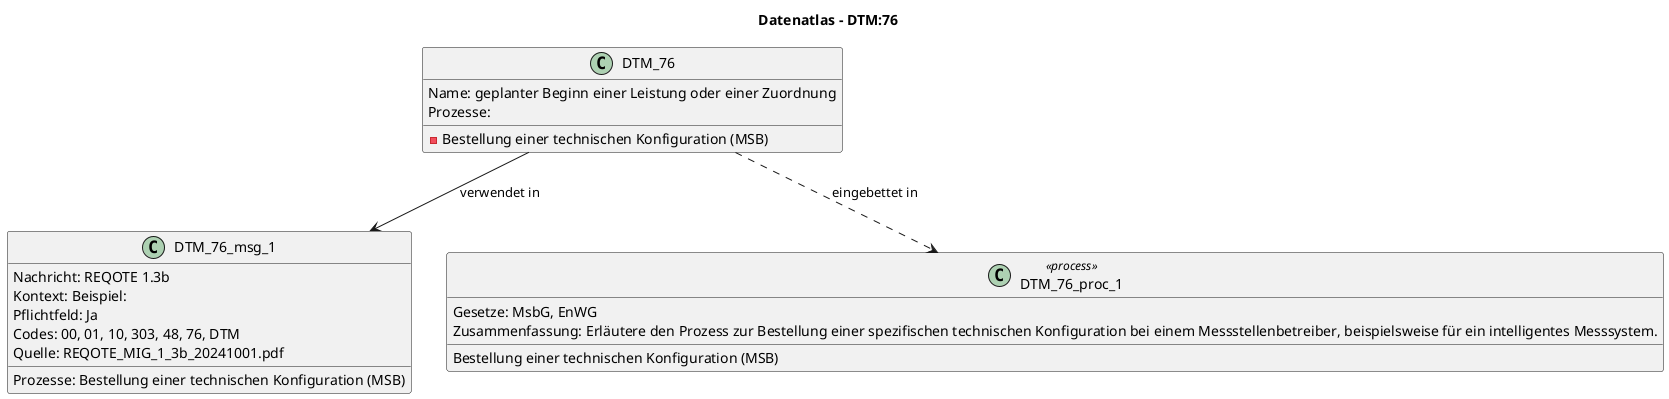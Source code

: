 @startuml
title Datenatlas – DTM:76
class DTM_76 {
  Name: geplanter Beginn einer Leistung oder einer Zuordnung
  Prozesse:
    - Bestellung einer technischen Konfiguration (MSB)
}
class DTM_76_msg_1 {
  Nachricht: REQOTE 1.3b
  Kontext: Beispiel:
  Pflichtfeld: Ja
  Codes: 00, 01, 10, 303, 48, 76, DTM
  Prozesse: Bestellung einer technischen Konfiguration (MSB)
  Quelle: REQOTE_MIG_1_3b_20241001.pdf
}
DTM_76 --> DTM_76_msg_1 : verwendet in
class DTM_76_proc_1 <<process>> {
  Bestellung einer technischen Konfiguration (MSB)
  Gesetze: MsbG, EnWG
  Zusammenfassung: Erläutere den Prozess zur Bestellung einer spezifischen technischen Konfiguration bei einem Messstellenbetreiber, beispielsweise für ein intelligentes Messsystem.
}
DTM_76 ..> DTM_76_proc_1 : eingebettet in
@enduml